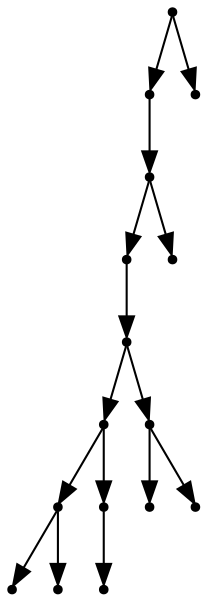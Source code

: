 digraph {
  15 [shape=point];
  13 [shape=point];
  12 [shape=point];
  10 [shape=point];
  9 [shape=point];
  5 [shape=point];
  2 [shape=point];
  0 [shape=point];
  1 [shape=point];
  4 [shape=point];
  3 [shape=point];
  8 [shape=point];
  6 [shape=point];
  7 [shape=point];
  11 [shape=point];
  14 [shape=point];
15 -> 13;
13 -> 12;
12 -> 10;
10 -> 9;
9 -> 5;
5 -> 2;
2 -> 0;
2 -> 1;
5 -> 4;
4 -> 3;
9 -> 8;
8 -> 6;
8 -> 7;
12 -> 11;
15 -> 14;
}
